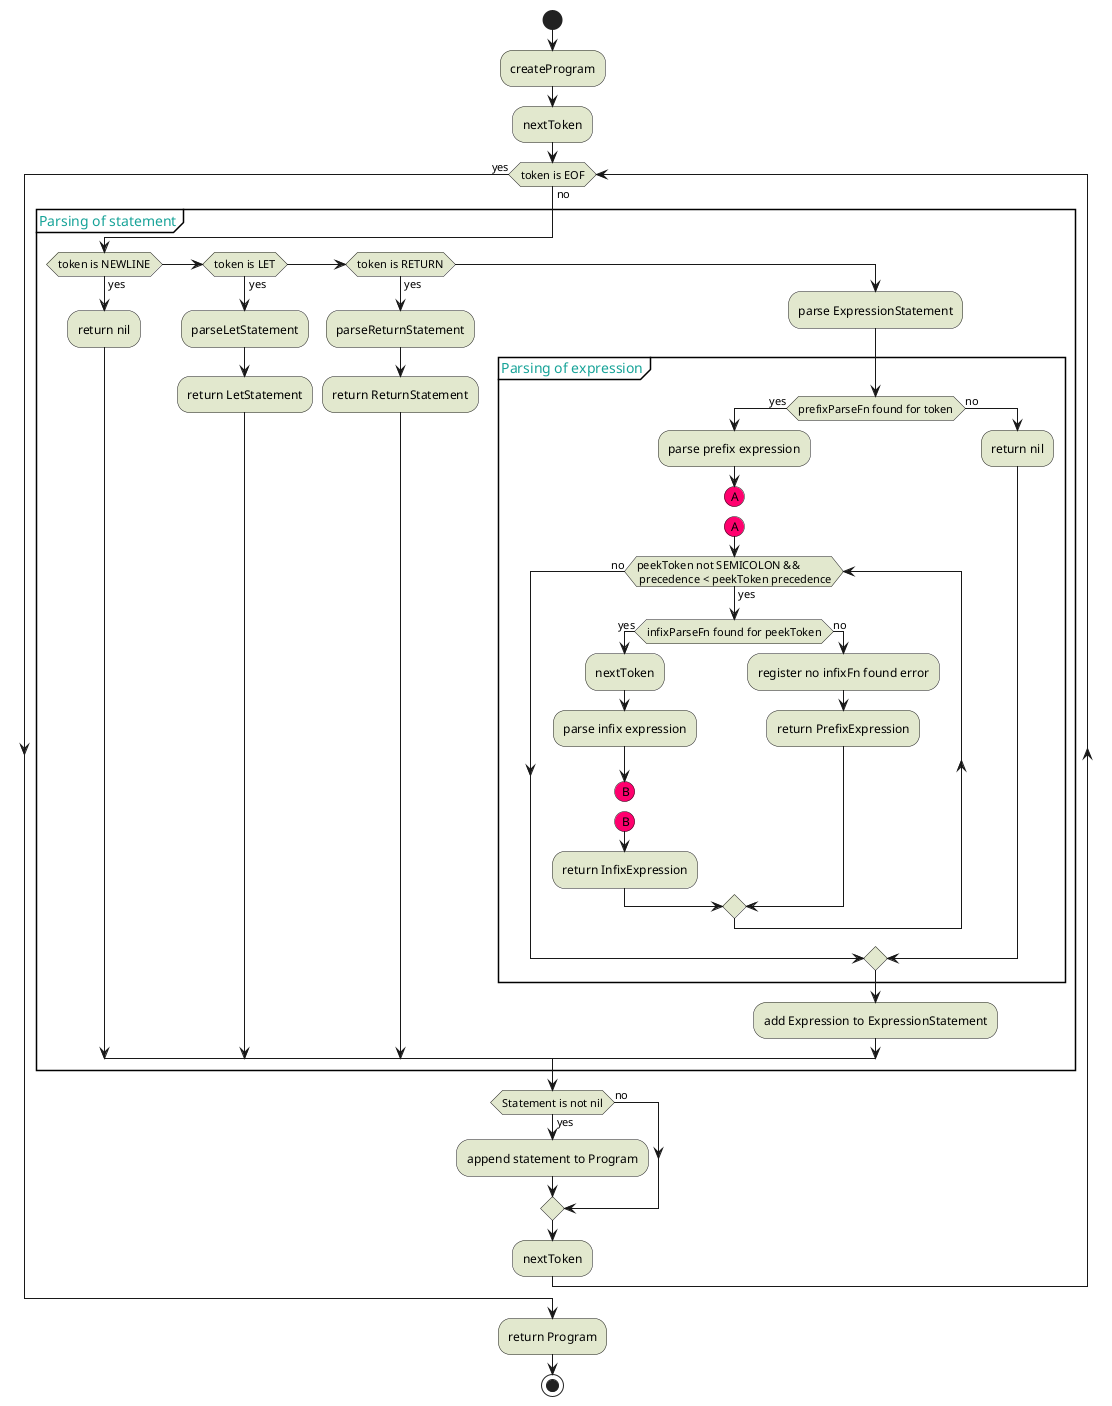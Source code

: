 @startuml
'https://plantuml.com/activity-diagram-beta
!$Connector = 'FF006E'
skinparam ActivityBackgroundColor E2E8CE
skinparam PartitionFontColor 17A398

start
    :createProgram;
    :nextToken;
    while (token is EOF) is (no)
        group Parsing of statement
            if (token is NEWLINE) then (yes)
                :return nil;
            elseif (token is LET) then (yes)
                :parseLetStatement;
                :return LetStatement;
            elseif (token is RETURN) then (yes)
                :parseReturnStatement;
                :return ReturnStatement;
            else
                :parse ExpressionStatement;
                group Parsing of expression
                    if (prefixParseFn found for token) then (yes)
                        :parse prefix expression;
                        #$Connector:(A)
                        detach

                        #$Connector:(A)
                        while (peekToken not SEMICOLON && \n precedence < peekToken precedence) is (yes)
                            if (infixParseFn found for peekToken) then (yes)
                                :nextToken;
                                :parse infix expression;
                                #$Connector:(B)
                                detach

                                #$Connector:(B)
                                :return InfixExpression;
                            else (no)
                                :register no infixFn found error;
                                :return PrefixExpression;
                            endif
                        endwhile (no)
                    else (no)
                        :return nil;
                    endif
                end group
                :add Expression to ExpressionStatement;
            endif
        end group
        if (Statement is not nil) then (yes)
            :append statement to Program;
        else (no)
        endif
        :nextToken;
    endwhile (yes)
    :return Program;
stop

@enduml
